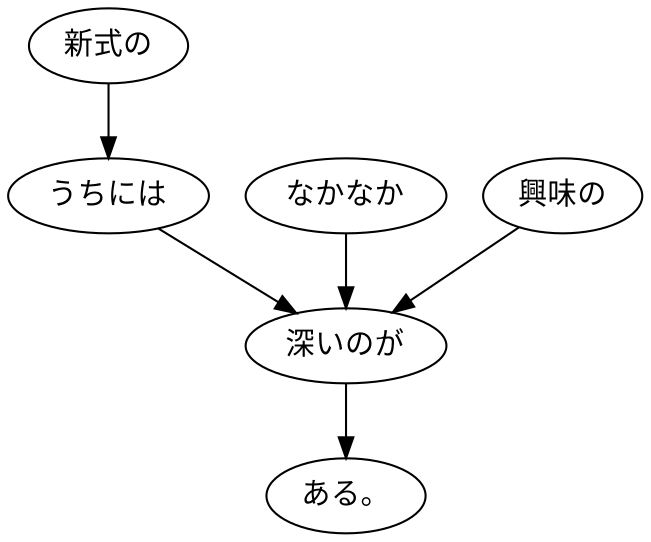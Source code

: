 digraph graph3962 {
	node0 [label="新式の"];
	node1 [label="うちには"];
	node2 [label="なかなか"];
	node3 [label="興味の"];
	node4 [label="深いのが"];
	node5 [label="ある。"];
	node0 -> node1;
	node1 -> node4;
	node2 -> node4;
	node3 -> node4;
	node4 -> node5;
}
